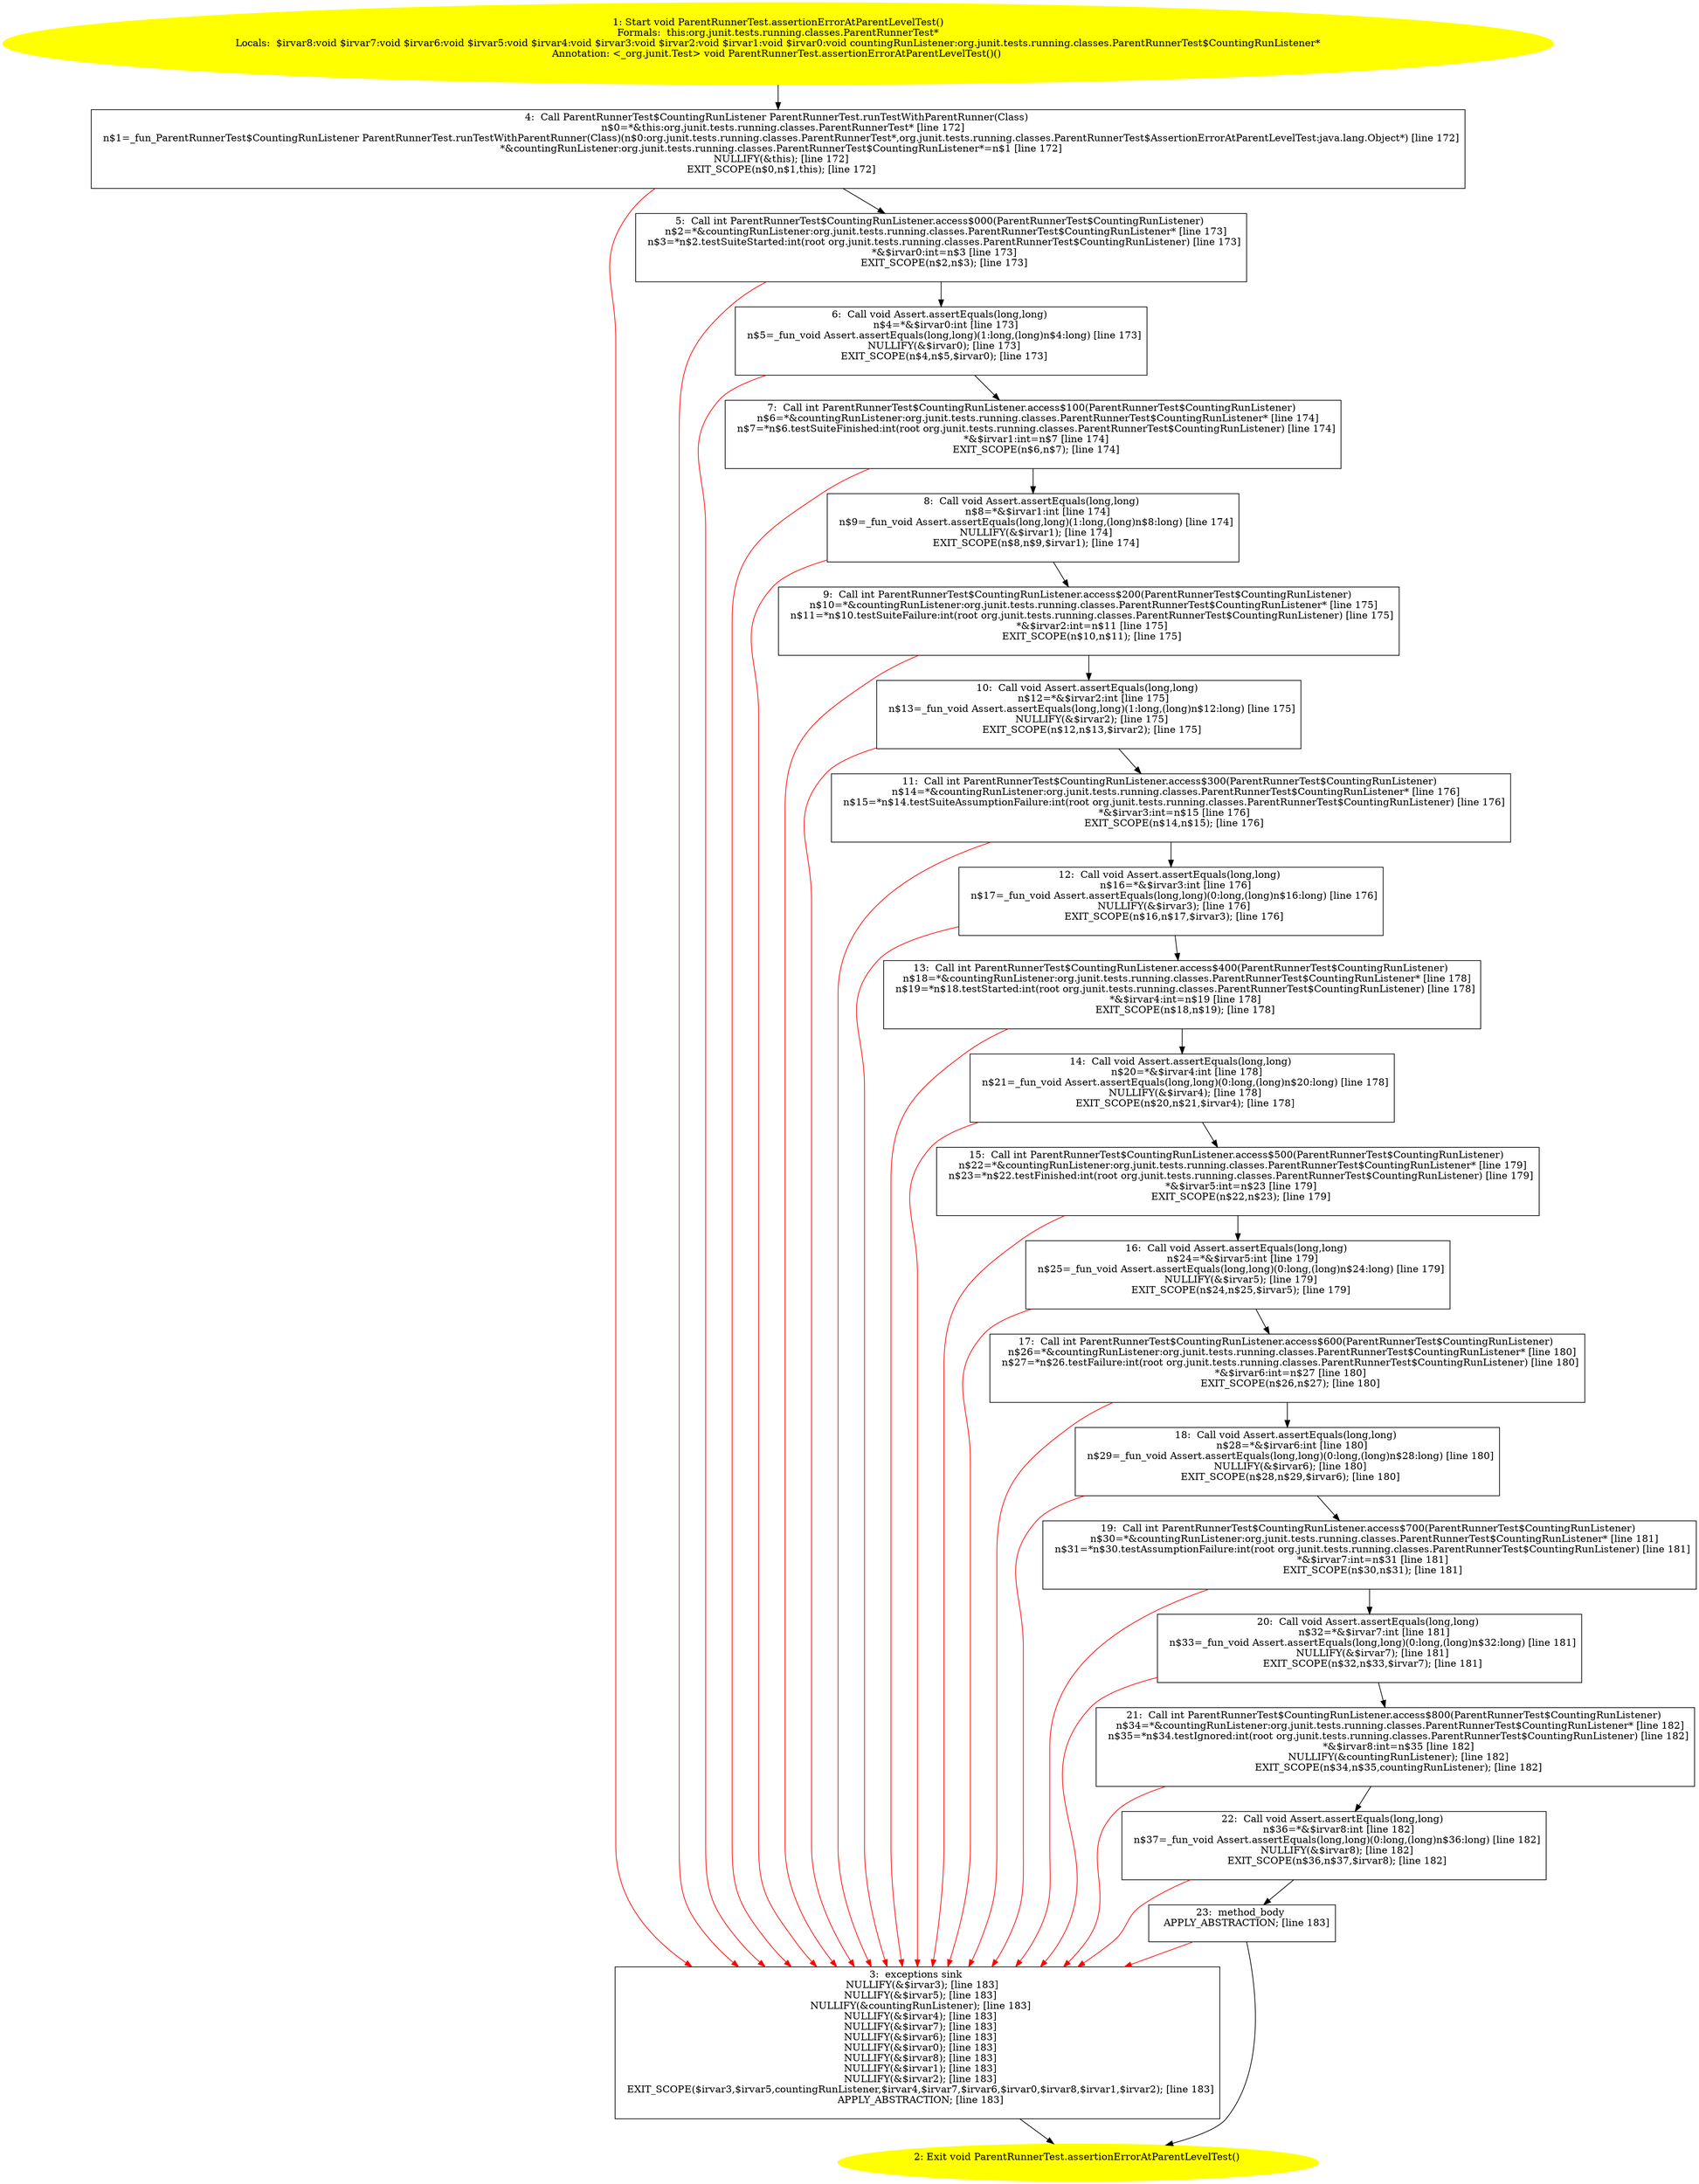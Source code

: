 /* @generated */
digraph cfg {
"org.junit.tests.running.classes.ParentRunnerTest.assertionErrorAtParentLevelTest():void.89080104ebe1895a5405edb544f8624d_1" [label="1: Start void ParentRunnerTest.assertionErrorAtParentLevelTest()\nFormals:  this:org.junit.tests.running.classes.ParentRunnerTest*\nLocals:  $irvar8:void $irvar7:void $irvar6:void $irvar5:void $irvar4:void $irvar3:void $irvar2:void $irvar1:void $irvar0:void countingRunListener:org.junit.tests.running.classes.ParentRunnerTest$CountingRunListener*\nAnnotation: <_org.junit.Test> void ParentRunnerTest.assertionErrorAtParentLevelTest()() \n  " color=yellow style=filled]
	

	 "org.junit.tests.running.classes.ParentRunnerTest.assertionErrorAtParentLevelTest():void.89080104ebe1895a5405edb544f8624d_1" -> "org.junit.tests.running.classes.ParentRunnerTest.assertionErrorAtParentLevelTest():void.89080104ebe1895a5405edb544f8624d_4" ;
"org.junit.tests.running.classes.ParentRunnerTest.assertionErrorAtParentLevelTest():void.89080104ebe1895a5405edb544f8624d_2" [label="2: Exit void ParentRunnerTest.assertionErrorAtParentLevelTest() \n  " color=yellow style=filled]
	

"org.junit.tests.running.classes.ParentRunnerTest.assertionErrorAtParentLevelTest():void.89080104ebe1895a5405edb544f8624d_3" [label="3:  exceptions sink \n   NULLIFY(&$irvar3); [line 183]\n  NULLIFY(&$irvar5); [line 183]\n  NULLIFY(&countingRunListener); [line 183]\n  NULLIFY(&$irvar4); [line 183]\n  NULLIFY(&$irvar7); [line 183]\n  NULLIFY(&$irvar6); [line 183]\n  NULLIFY(&$irvar0); [line 183]\n  NULLIFY(&$irvar8); [line 183]\n  NULLIFY(&$irvar1); [line 183]\n  NULLIFY(&$irvar2); [line 183]\n  EXIT_SCOPE($irvar3,$irvar5,countingRunListener,$irvar4,$irvar7,$irvar6,$irvar0,$irvar8,$irvar1,$irvar2); [line 183]\n  APPLY_ABSTRACTION; [line 183]\n " shape="box"]
	

	 "org.junit.tests.running.classes.ParentRunnerTest.assertionErrorAtParentLevelTest():void.89080104ebe1895a5405edb544f8624d_3" -> "org.junit.tests.running.classes.ParentRunnerTest.assertionErrorAtParentLevelTest():void.89080104ebe1895a5405edb544f8624d_2" ;
"org.junit.tests.running.classes.ParentRunnerTest.assertionErrorAtParentLevelTest():void.89080104ebe1895a5405edb544f8624d_4" [label="4:  Call ParentRunnerTest$CountingRunListener ParentRunnerTest.runTestWithParentRunner(Class) \n   n$0=*&this:org.junit.tests.running.classes.ParentRunnerTest* [line 172]\n  n$1=_fun_ParentRunnerTest$CountingRunListener ParentRunnerTest.runTestWithParentRunner(Class)(n$0:org.junit.tests.running.classes.ParentRunnerTest*,org.junit.tests.running.classes.ParentRunnerTest$AssertionErrorAtParentLevelTest:java.lang.Object*) [line 172]\n  *&countingRunListener:org.junit.tests.running.classes.ParentRunnerTest$CountingRunListener*=n$1 [line 172]\n  NULLIFY(&this); [line 172]\n  EXIT_SCOPE(n$0,n$1,this); [line 172]\n " shape="box"]
	

	 "org.junit.tests.running.classes.ParentRunnerTest.assertionErrorAtParentLevelTest():void.89080104ebe1895a5405edb544f8624d_4" -> "org.junit.tests.running.classes.ParentRunnerTest.assertionErrorAtParentLevelTest():void.89080104ebe1895a5405edb544f8624d_5" ;
	 "org.junit.tests.running.classes.ParentRunnerTest.assertionErrorAtParentLevelTest():void.89080104ebe1895a5405edb544f8624d_4" -> "org.junit.tests.running.classes.ParentRunnerTest.assertionErrorAtParentLevelTest():void.89080104ebe1895a5405edb544f8624d_3" [color="red" ];
"org.junit.tests.running.classes.ParentRunnerTest.assertionErrorAtParentLevelTest():void.89080104ebe1895a5405edb544f8624d_5" [label="5:  Call int ParentRunnerTest$CountingRunListener.access$000(ParentRunnerTest$CountingRunListener) \n   n$2=*&countingRunListener:org.junit.tests.running.classes.ParentRunnerTest$CountingRunListener* [line 173]\n  n$3=*n$2.testSuiteStarted:int(root org.junit.tests.running.classes.ParentRunnerTest$CountingRunListener) [line 173]\n  *&$irvar0:int=n$3 [line 173]\n  EXIT_SCOPE(n$2,n$3); [line 173]\n " shape="box"]
	

	 "org.junit.tests.running.classes.ParentRunnerTest.assertionErrorAtParentLevelTest():void.89080104ebe1895a5405edb544f8624d_5" -> "org.junit.tests.running.classes.ParentRunnerTest.assertionErrorAtParentLevelTest():void.89080104ebe1895a5405edb544f8624d_6" ;
	 "org.junit.tests.running.classes.ParentRunnerTest.assertionErrorAtParentLevelTest():void.89080104ebe1895a5405edb544f8624d_5" -> "org.junit.tests.running.classes.ParentRunnerTest.assertionErrorAtParentLevelTest():void.89080104ebe1895a5405edb544f8624d_3" [color="red" ];
"org.junit.tests.running.classes.ParentRunnerTest.assertionErrorAtParentLevelTest():void.89080104ebe1895a5405edb544f8624d_6" [label="6:  Call void Assert.assertEquals(long,long) \n   n$4=*&$irvar0:int [line 173]\n  n$5=_fun_void Assert.assertEquals(long,long)(1:long,(long)n$4:long) [line 173]\n  NULLIFY(&$irvar0); [line 173]\n  EXIT_SCOPE(n$4,n$5,$irvar0); [line 173]\n " shape="box"]
	

	 "org.junit.tests.running.classes.ParentRunnerTest.assertionErrorAtParentLevelTest():void.89080104ebe1895a5405edb544f8624d_6" -> "org.junit.tests.running.classes.ParentRunnerTest.assertionErrorAtParentLevelTest():void.89080104ebe1895a5405edb544f8624d_7" ;
	 "org.junit.tests.running.classes.ParentRunnerTest.assertionErrorAtParentLevelTest():void.89080104ebe1895a5405edb544f8624d_6" -> "org.junit.tests.running.classes.ParentRunnerTest.assertionErrorAtParentLevelTest():void.89080104ebe1895a5405edb544f8624d_3" [color="red" ];
"org.junit.tests.running.classes.ParentRunnerTest.assertionErrorAtParentLevelTest():void.89080104ebe1895a5405edb544f8624d_7" [label="7:  Call int ParentRunnerTest$CountingRunListener.access$100(ParentRunnerTest$CountingRunListener) \n   n$6=*&countingRunListener:org.junit.tests.running.classes.ParentRunnerTest$CountingRunListener* [line 174]\n  n$7=*n$6.testSuiteFinished:int(root org.junit.tests.running.classes.ParentRunnerTest$CountingRunListener) [line 174]\n  *&$irvar1:int=n$7 [line 174]\n  EXIT_SCOPE(n$6,n$7); [line 174]\n " shape="box"]
	

	 "org.junit.tests.running.classes.ParentRunnerTest.assertionErrorAtParentLevelTest():void.89080104ebe1895a5405edb544f8624d_7" -> "org.junit.tests.running.classes.ParentRunnerTest.assertionErrorAtParentLevelTest():void.89080104ebe1895a5405edb544f8624d_8" ;
	 "org.junit.tests.running.classes.ParentRunnerTest.assertionErrorAtParentLevelTest():void.89080104ebe1895a5405edb544f8624d_7" -> "org.junit.tests.running.classes.ParentRunnerTest.assertionErrorAtParentLevelTest():void.89080104ebe1895a5405edb544f8624d_3" [color="red" ];
"org.junit.tests.running.classes.ParentRunnerTest.assertionErrorAtParentLevelTest():void.89080104ebe1895a5405edb544f8624d_8" [label="8:  Call void Assert.assertEquals(long,long) \n   n$8=*&$irvar1:int [line 174]\n  n$9=_fun_void Assert.assertEquals(long,long)(1:long,(long)n$8:long) [line 174]\n  NULLIFY(&$irvar1); [line 174]\n  EXIT_SCOPE(n$8,n$9,$irvar1); [line 174]\n " shape="box"]
	

	 "org.junit.tests.running.classes.ParentRunnerTest.assertionErrorAtParentLevelTest():void.89080104ebe1895a5405edb544f8624d_8" -> "org.junit.tests.running.classes.ParentRunnerTest.assertionErrorAtParentLevelTest():void.89080104ebe1895a5405edb544f8624d_9" ;
	 "org.junit.tests.running.classes.ParentRunnerTest.assertionErrorAtParentLevelTest():void.89080104ebe1895a5405edb544f8624d_8" -> "org.junit.tests.running.classes.ParentRunnerTest.assertionErrorAtParentLevelTest():void.89080104ebe1895a5405edb544f8624d_3" [color="red" ];
"org.junit.tests.running.classes.ParentRunnerTest.assertionErrorAtParentLevelTest():void.89080104ebe1895a5405edb544f8624d_9" [label="9:  Call int ParentRunnerTest$CountingRunListener.access$200(ParentRunnerTest$CountingRunListener) \n   n$10=*&countingRunListener:org.junit.tests.running.classes.ParentRunnerTest$CountingRunListener* [line 175]\n  n$11=*n$10.testSuiteFailure:int(root org.junit.tests.running.classes.ParentRunnerTest$CountingRunListener) [line 175]\n  *&$irvar2:int=n$11 [line 175]\n  EXIT_SCOPE(n$10,n$11); [line 175]\n " shape="box"]
	

	 "org.junit.tests.running.classes.ParentRunnerTest.assertionErrorAtParentLevelTest():void.89080104ebe1895a5405edb544f8624d_9" -> "org.junit.tests.running.classes.ParentRunnerTest.assertionErrorAtParentLevelTest():void.89080104ebe1895a5405edb544f8624d_10" ;
	 "org.junit.tests.running.classes.ParentRunnerTest.assertionErrorAtParentLevelTest():void.89080104ebe1895a5405edb544f8624d_9" -> "org.junit.tests.running.classes.ParentRunnerTest.assertionErrorAtParentLevelTest():void.89080104ebe1895a5405edb544f8624d_3" [color="red" ];
"org.junit.tests.running.classes.ParentRunnerTest.assertionErrorAtParentLevelTest():void.89080104ebe1895a5405edb544f8624d_10" [label="10:  Call void Assert.assertEquals(long,long) \n   n$12=*&$irvar2:int [line 175]\n  n$13=_fun_void Assert.assertEquals(long,long)(1:long,(long)n$12:long) [line 175]\n  NULLIFY(&$irvar2); [line 175]\n  EXIT_SCOPE(n$12,n$13,$irvar2); [line 175]\n " shape="box"]
	

	 "org.junit.tests.running.classes.ParentRunnerTest.assertionErrorAtParentLevelTest():void.89080104ebe1895a5405edb544f8624d_10" -> "org.junit.tests.running.classes.ParentRunnerTest.assertionErrorAtParentLevelTest():void.89080104ebe1895a5405edb544f8624d_11" ;
	 "org.junit.tests.running.classes.ParentRunnerTest.assertionErrorAtParentLevelTest():void.89080104ebe1895a5405edb544f8624d_10" -> "org.junit.tests.running.classes.ParentRunnerTest.assertionErrorAtParentLevelTest():void.89080104ebe1895a5405edb544f8624d_3" [color="red" ];
"org.junit.tests.running.classes.ParentRunnerTest.assertionErrorAtParentLevelTest():void.89080104ebe1895a5405edb544f8624d_11" [label="11:  Call int ParentRunnerTest$CountingRunListener.access$300(ParentRunnerTest$CountingRunListener) \n   n$14=*&countingRunListener:org.junit.tests.running.classes.ParentRunnerTest$CountingRunListener* [line 176]\n  n$15=*n$14.testSuiteAssumptionFailure:int(root org.junit.tests.running.classes.ParentRunnerTest$CountingRunListener) [line 176]\n  *&$irvar3:int=n$15 [line 176]\n  EXIT_SCOPE(n$14,n$15); [line 176]\n " shape="box"]
	

	 "org.junit.tests.running.classes.ParentRunnerTest.assertionErrorAtParentLevelTest():void.89080104ebe1895a5405edb544f8624d_11" -> "org.junit.tests.running.classes.ParentRunnerTest.assertionErrorAtParentLevelTest():void.89080104ebe1895a5405edb544f8624d_12" ;
	 "org.junit.tests.running.classes.ParentRunnerTest.assertionErrorAtParentLevelTest():void.89080104ebe1895a5405edb544f8624d_11" -> "org.junit.tests.running.classes.ParentRunnerTest.assertionErrorAtParentLevelTest():void.89080104ebe1895a5405edb544f8624d_3" [color="red" ];
"org.junit.tests.running.classes.ParentRunnerTest.assertionErrorAtParentLevelTest():void.89080104ebe1895a5405edb544f8624d_12" [label="12:  Call void Assert.assertEquals(long,long) \n   n$16=*&$irvar3:int [line 176]\n  n$17=_fun_void Assert.assertEquals(long,long)(0:long,(long)n$16:long) [line 176]\n  NULLIFY(&$irvar3); [line 176]\n  EXIT_SCOPE(n$16,n$17,$irvar3); [line 176]\n " shape="box"]
	

	 "org.junit.tests.running.classes.ParentRunnerTest.assertionErrorAtParentLevelTest():void.89080104ebe1895a5405edb544f8624d_12" -> "org.junit.tests.running.classes.ParentRunnerTest.assertionErrorAtParentLevelTest():void.89080104ebe1895a5405edb544f8624d_13" ;
	 "org.junit.tests.running.classes.ParentRunnerTest.assertionErrorAtParentLevelTest():void.89080104ebe1895a5405edb544f8624d_12" -> "org.junit.tests.running.classes.ParentRunnerTest.assertionErrorAtParentLevelTest():void.89080104ebe1895a5405edb544f8624d_3" [color="red" ];
"org.junit.tests.running.classes.ParentRunnerTest.assertionErrorAtParentLevelTest():void.89080104ebe1895a5405edb544f8624d_13" [label="13:  Call int ParentRunnerTest$CountingRunListener.access$400(ParentRunnerTest$CountingRunListener) \n   n$18=*&countingRunListener:org.junit.tests.running.classes.ParentRunnerTest$CountingRunListener* [line 178]\n  n$19=*n$18.testStarted:int(root org.junit.tests.running.classes.ParentRunnerTest$CountingRunListener) [line 178]\n  *&$irvar4:int=n$19 [line 178]\n  EXIT_SCOPE(n$18,n$19); [line 178]\n " shape="box"]
	

	 "org.junit.tests.running.classes.ParentRunnerTest.assertionErrorAtParentLevelTest():void.89080104ebe1895a5405edb544f8624d_13" -> "org.junit.tests.running.classes.ParentRunnerTest.assertionErrorAtParentLevelTest():void.89080104ebe1895a5405edb544f8624d_14" ;
	 "org.junit.tests.running.classes.ParentRunnerTest.assertionErrorAtParentLevelTest():void.89080104ebe1895a5405edb544f8624d_13" -> "org.junit.tests.running.classes.ParentRunnerTest.assertionErrorAtParentLevelTest():void.89080104ebe1895a5405edb544f8624d_3" [color="red" ];
"org.junit.tests.running.classes.ParentRunnerTest.assertionErrorAtParentLevelTest():void.89080104ebe1895a5405edb544f8624d_14" [label="14:  Call void Assert.assertEquals(long,long) \n   n$20=*&$irvar4:int [line 178]\n  n$21=_fun_void Assert.assertEquals(long,long)(0:long,(long)n$20:long) [line 178]\n  NULLIFY(&$irvar4); [line 178]\n  EXIT_SCOPE(n$20,n$21,$irvar4); [line 178]\n " shape="box"]
	

	 "org.junit.tests.running.classes.ParentRunnerTest.assertionErrorAtParentLevelTest():void.89080104ebe1895a5405edb544f8624d_14" -> "org.junit.tests.running.classes.ParentRunnerTest.assertionErrorAtParentLevelTest():void.89080104ebe1895a5405edb544f8624d_15" ;
	 "org.junit.tests.running.classes.ParentRunnerTest.assertionErrorAtParentLevelTest():void.89080104ebe1895a5405edb544f8624d_14" -> "org.junit.tests.running.classes.ParentRunnerTest.assertionErrorAtParentLevelTest():void.89080104ebe1895a5405edb544f8624d_3" [color="red" ];
"org.junit.tests.running.classes.ParentRunnerTest.assertionErrorAtParentLevelTest():void.89080104ebe1895a5405edb544f8624d_15" [label="15:  Call int ParentRunnerTest$CountingRunListener.access$500(ParentRunnerTest$CountingRunListener) \n   n$22=*&countingRunListener:org.junit.tests.running.classes.ParentRunnerTest$CountingRunListener* [line 179]\n  n$23=*n$22.testFinished:int(root org.junit.tests.running.classes.ParentRunnerTest$CountingRunListener) [line 179]\n  *&$irvar5:int=n$23 [line 179]\n  EXIT_SCOPE(n$22,n$23); [line 179]\n " shape="box"]
	

	 "org.junit.tests.running.classes.ParentRunnerTest.assertionErrorAtParentLevelTest():void.89080104ebe1895a5405edb544f8624d_15" -> "org.junit.tests.running.classes.ParentRunnerTest.assertionErrorAtParentLevelTest():void.89080104ebe1895a5405edb544f8624d_16" ;
	 "org.junit.tests.running.classes.ParentRunnerTest.assertionErrorAtParentLevelTest():void.89080104ebe1895a5405edb544f8624d_15" -> "org.junit.tests.running.classes.ParentRunnerTest.assertionErrorAtParentLevelTest():void.89080104ebe1895a5405edb544f8624d_3" [color="red" ];
"org.junit.tests.running.classes.ParentRunnerTest.assertionErrorAtParentLevelTest():void.89080104ebe1895a5405edb544f8624d_16" [label="16:  Call void Assert.assertEquals(long,long) \n   n$24=*&$irvar5:int [line 179]\n  n$25=_fun_void Assert.assertEquals(long,long)(0:long,(long)n$24:long) [line 179]\n  NULLIFY(&$irvar5); [line 179]\n  EXIT_SCOPE(n$24,n$25,$irvar5); [line 179]\n " shape="box"]
	

	 "org.junit.tests.running.classes.ParentRunnerTest.assertionErrorAtParentLevelTest():void.89080104ebe1895a5405edb544f8624d_16" -> "org.junit.tests.running.classes.ParentRunnerTest.assertionErrorAtParentLevelTest():void.89080104ebe1895a5405edb544f8624d_17" ;
	 "org.junit.tests.running.classes.ParentRunnerTest.assertionErrorAtParentLevelTest():void.89080104ebe1895a5405edb544f8624d_16" -> "org.junit.tests.running.classes.ParentRunnerTest.assertionErrorAtParentLevelTest():void.89080104ebe1895a5405edb544f8624d_3" [color="red" ];
"org.junit.tests.running.classes.ParentRunnerTest.assertionErrorAtParentLevelTest():void.89080104ebe1895a5405edb544f8624d_17" [label="17:  Call int ParentRunnerTest$CountingRunListener.access$600(ParentRunnerTest$CountingRunListener) \n   n$26=*&countingRunListener:org.junit.tests.running.classes.ParentRunnerTest$CountingRunListener* [line 180]\n  n$27=*n$26.testFailure:int(root org.junit.tests.running.classes.ParentRunnerTest$CountingRunListener) [line 180]\n  *&$irvar6:int=n$27 [line 180]\n  EXIT_SCOPE(n$26,n$27); [line 180]\n " shape="box"]
	

	 "org.junit.tests.running.classes.ParentRunnerTest.assertionErrorAtParentLevelTest():void.89080104ebe1895a5405edb544f8624d_17" -> "org.junit.tests.running.classes.ParentRunnerTest.assertionErrorAtParentLevelTest():void.89080104ebe1895a5405edb544f8624d_18" ;
	 "org.junit.tests.running.classes.ParentRunnerTest.assertionErrorAtParentLevelTest():void.89080104ebe1895a5405edb544f8624d_17" -> "org.junit.tests.running.classes.ParentRunnerTest.assertionErrorAtParentLevelTest():void.89080104ebe1895a5405edb544f8624d_3" [color="red" ];
"org.junit.tests.running.classes.ParentRunnerTest.assertionErrorAtParentLevelTest():void.89080104ebe1895a5405edb544f8624d_18" [label="18:  Call void Assert.assertEquals(long,long) \n   n$28=*&$irvar6:int [line 180]\n  n$29=_fun_void Assert.assertEquals(long,long)(0:long,(long)n$28:long) [line 180]\n  NULLIFY(&$irvar6); [line 180]\n  EXIT_SCOPE(n$28,n$29,$irvar6); [line 180]\n " shape="box"]
	

	 "org.junit.tests.running.classes.ParentRunnerTest.assertionErrorAtParentLevelTest():void.89080104ebe1895a5405edb544f8624d_18" -> "org.junit.tests.running.classes.ParentRunnerTest.assertionErrorAtParentLevelTest():void.89080104ebe1895a5405edb544f8624d_19" ;
	 "org.junit.tests.running.classes.ParentRunnerTest.assertionErrorAtParentLevelTest():void.89080104ebe1895a5405edb544f8624d_18" -> "org.junit.tests.running.classes.ParentRunnerTest.assertionErrorAtParentLevelTest():void.89080104ebe1895a5405edb544f8624d_3" [color="red" ];
"org.junit.tests.running.classes.ParentRunnerTest.assertionErrorAtParentLevelTest():void.89080104ebe1895a5405edb544f8624d_19" [label="19:  Call int ParentRunnerTest$CountingRunListener.access$700(ParentRunnerTest$CountingRunListener) \n   n$30=*&countingRunListener:org.junit.tests.running.classes.ParentRunnerTest$CountingRunListener* [line 181]\n  n$31=*n$30.testAssumptionFailure:int(root org.junit.tests.running.classes.ParentRunnerTest$CountingRunListener) [line 181]\n  *&$irvar7:int=n$31 [line 181]\n  EXIT_SCOPE(n$30,n$31); [line 181]\n " shape="box"]
	

	 "org.junit.tests.running.classes.ParentRunnerTest.assertionErrorAtParentLevelTest():void.89080104ebe1895a5405edb544f8624d_19" -> "org.junit.tests.running.classes.ParentRunnerTest.assertionErrorAtParentLevelTest():void.89080104ebe1895a5405edb544f8624d_20" ;
	 "org.junit.tests.running.classes.ParentRunnerTest.assertionErrorAtParentLevelTest():void.89080104ebe1895a5405edb544f8624d_19" -> "org.junit.tests.running.classes.ParentRunnerTest.assertionErrorAtParentLevelTest():void.89080104ebe1895a5405edb544f8624d_3" [color="red" ];
"org.junit.tests.running.classes.ParentRunnerTest.assertionErrorAtParentLevelTest():void.89080104ebe1895a5405edb544f8624d_20" [label="20:  Call void Assert.assertEquals(long,long) \n   n$32=*&$irvar7:int [line 181]\n  n$33=_fun_void Assert.assertEquals(long,long)(0:long,(long)n$32:long) [line 181]\n  NULLIFY(&$irvar7); [line 181]\n  EXIT_SCOPE(n$32,n$33,$irvar7); [line 181]\n " shape="box"]
	

	 "org.junit.tests.running.classes.ParentRunnerTest.assertionErrorAtParentLevelTest():void.89080104ebe1895a5405edb544f8624d_20" -> "org.junit.tests.running.classes.ParentRunnerTest.assertionErrorAtParentLevelTest():void.89080104ebe1895a5405edb544f8624d_21" ;
	 "org.junit.tests.running.classes.ParentRunnerTest.assertionErrorAtParentLevelTest():void.89080104ebe1895a5405edb544f8624d_20" -> "org.junit.tests.running.classes.ParentRunnerTest.assertionErrorAtParentLevelTest():void.89080104ebe1895a5405edb544f8624d_3" [color="red" ];
"org.junit.tests.running.classes.ParentRunnerTest.assertionErrorAtParentLevelTest():void.89080104ebe1895a5405edb544f8624d_21" [label="21:  Call int ParentRunnerTest$CountingRunListener.access$800(ParentRunnerTest$CountingRunListener) \n   n$34=*&countingRunListener:org.junit.tests.running.classes.ParentRunnerTest$CountingRunListener* [line 182]\n  n$35=*n$34.testIgnored:int(root org.junit.tests.running.classes.ParentRunnerTest$CountingRunListener) [line 182]\n  *&$irvar8:int=n$35 [line 182]\n  NULLIFY(&countingRunListener); [line 182]\n  EXIT_SCOPE(n$34,n$35,countingRunListener); [line 182]\n " shape="box"]
	

	 "org.junit.tests.running.classes.ParentRunnerTest.assertionErrorAtParentLevelTest():void.89080104ebe1895a5405edb544f8624d_21" -> "org.junit.tests.running.classes.ParentRunnerTest.assertionErrorAtParentLevelTest():void.89080104ebe1895a5405edb544f8624d_22" ;
	 "org.junit.tests.running.classes.ParentRunnerTest.assertionErrorAtParentLevelTest():void.89080104ebe1895a5405edb544f8624d_21" -> "org.junit.tests.running.classes.ParentRunnerTest.assertionErrorAtParentLevelTest():void.89080104ebe1895a5405edb544f8624d_3" [color="red" ];
"org.junit.tests.running.classes.ParentRunnerTest.assertionErrorAtParentLevelTest():void.89080104ebe1895a5405edb544f8624d_22" [label="22:  Call void Assert.assertEquals(long,long) \n   n$36=*&$irvar8:int [line 182]\n  n$37=_fun_void Assert.assertEquals(long,long)(0:long,(long)n$36:long) [line 182]\n  NULLIFY(&$irvar8); [line 182]\n  EXIT_SCOPE(n$36,n$37,$irvar8); [line 182]\n " shape="box"]
	

	 "org.junit.tests.running.classes.ParentRunnerTest.assertionErrorAtParentLevelTest():void.89080104ebe1895a5405edb544f8624d_22" -> "org.junit.tests.running.classes.ParentRunnerTest.assertionErrorAtParentLevelTest():void.89080104ebe1895a5405edb544f8624d_23" ;
	 "org.junit.tests.running.classes.ParentRunnerTest.assertionErrorAtParentLevelTest():void.89080104ebe1895a5405edb544f8624d_22" -> "org.junit.tests.running.classes.ParentRunnerTest.assertionErrorAtParentLevelTest():void.89080104ebe1895a5405edb544f8624d_3" [color="red" ];
"org.junit.tests.running.classes.ParentRunnerTest.assertionErrorAtParentLevelTest():void.89080104ebe1895a5405edb544f8624d_23" [label="23:  method_body \n   APPLY_ABSTRACTION; [line 183]\n " shape="box"]
	

	 "org.junit.tests.running.classes.ParentRunnerTest.assertionErrorAtParentLevelTest():void.89080104ebe1895a5405edb544f8624d_23" -> "org.junit.tests.running.classes.ParentRunnerTest.assertionErrorAtParentLevelTest():void.89080104ebe1895a5405edb544f8624d_2" ;
	 "org.junit.tests.running.classes.ParentRunnerTest.assertionErrorAtParentLevelTest():void.89080104ebe1895a5405edb544f8624d_23" -> "org.junit.tests.running.classes.ParentRunnerTest.assertionErrorAtParentLevelTest():void.89080104ebe1895a5405edb544f8624d_3" [color="red" ];
}
